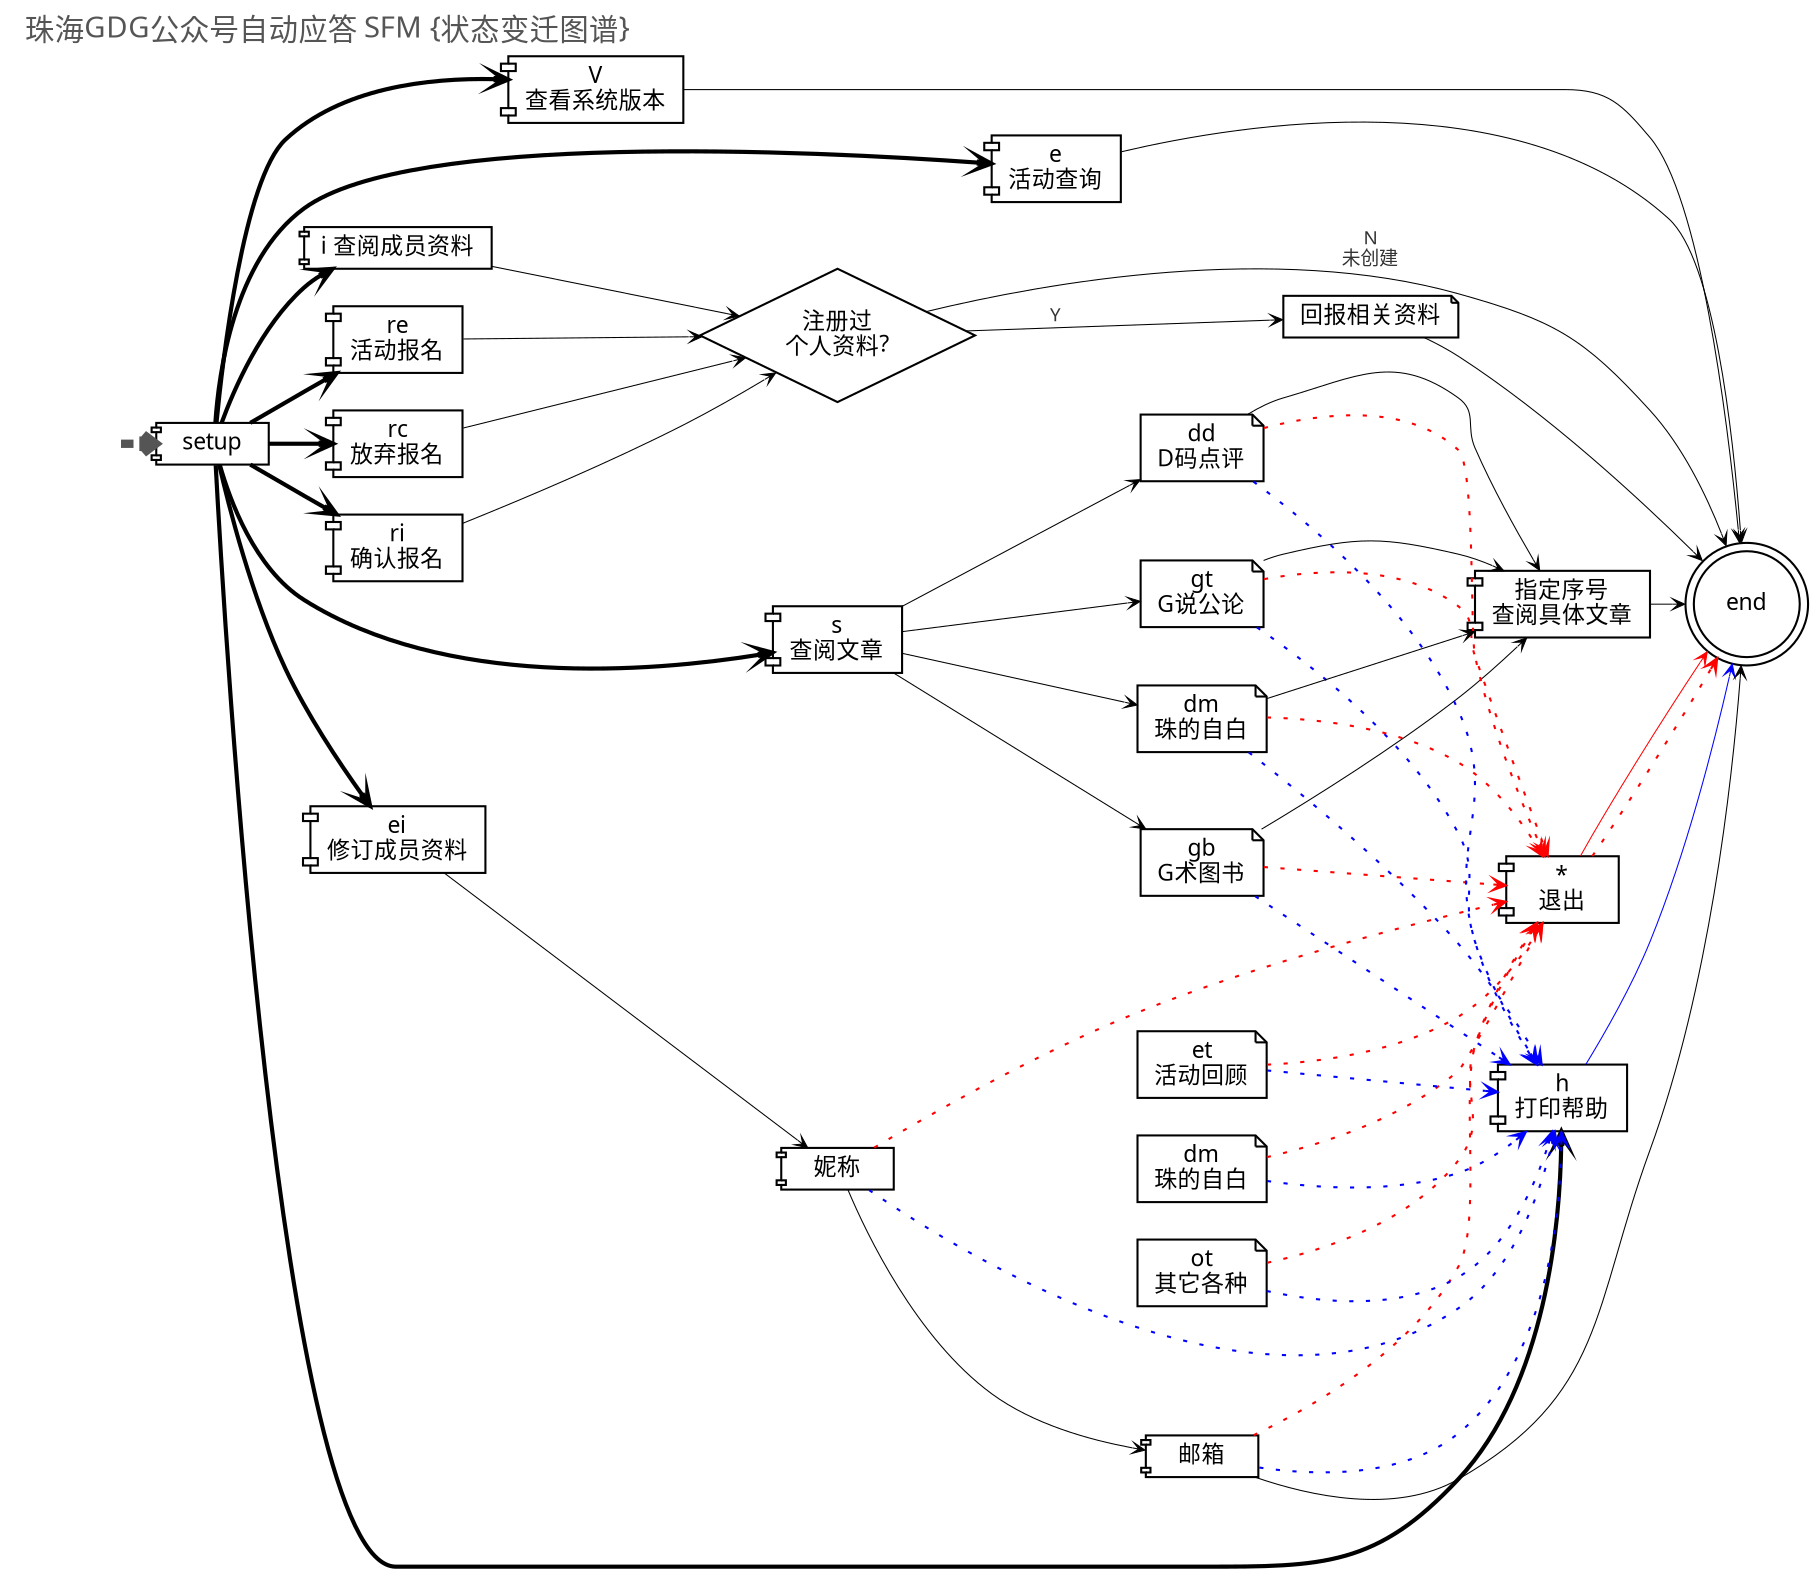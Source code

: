     /*生成命令:
$ dot -Tpng gdg_fsm_map.dot -o gdg_fsm_map.png
 -Tcmapx -o lb-crx-roles.map
全局设定::
    plaintext
    */

digraph G4gdg_fsm_map {
    /*全局设定*/
    graph [label="珠海GDG公众号自动应答 SFM {状态变迁图谱}"
        ,fontsize=14.0
        ,fontname="WenQuanYi Micro Hei"
        ,fontcolor="#555555"
        ,labeljust="l",labelloc="t",center=1
        ,ranksep=0.2,center=1,ratio=compress
        ,rankdir=LR
        ];

    node[fontsize=11.0,height=0.2
        ,fontname="WenQuanYi Micro Hei"
        ,shape=component 
        ];

    edge [fontsize=9.0,fontcolor="#333333"
        ,fontname="WenQuanYi Micro Hei"
        ,arrowsize=0.6,arrowhead=vee,arrowtail=none
        ,style="setlinewidth(0.5)"
        ];
/*
    src [label="源码",shape=ellipse,style="filled,dashed,setlinewidth(5)"
        ,color="#333333",fillcolor=dimgray
        ,URL="http://code.google.com/p/zoomquiet/source/browse/dot/obp/csdndr1-km.dot?repo=tangle"];
    /*图元声明
    start       [label="流程开始/结束",shape=point];
    end         [label="",shape=doublecircle,fillcolor=red];

    box         [label="实体/对象",shape=box];
    ellipse     [label="行动/节点",shape=ellipse];
    egg         [label="用户/人物",shape=egg];
    plaintext   [label="状态/属性",shape=plaintext,fillcolor=whitesmoke];
    diamond     [label="判别",shape=diamond];
    note        [label="注释",shape=note];
    tab         [label="目录/模块",shape=tab];
    db          [label="数据库",shape=box3d];
    component   [label="主机/组件",shape=component];
  ,style="rounded,dotted"];
    CONFIRM_REG [label="ce 确认参加活动",shape=component];
*/

    start       [label="",shape=plaintext];
    setup       [label="setup",shape=component];
    end         [label="end",shape=doublecircle];

    HELP [label="h\n打印帮助",shape=component];
    VERSION [label="V\n查看系统版本",shape=component];

    CANCEL [label="*\n退出",shape=component];

    EVENT [label="e\n活动查询",shape=component];
    REG_EVEN [label="re\n活动报名",shape=component];
    REG_CANCEL [label="rc\n放弃报名",shape=component];

    ECHO_INFO [label="回报相关资料",shape=note];

    INFO_REG [label="ri\n确认报名",shape=component];

    ME [label="i 查阅成员资料",shape=component];
        isINFO [label="注册过\n个人资料?",shape=diamond];
    ME_INFO [label="ei\n修订成员资料",shape=component];
        ME_ALIAS [label="妮称",shape=component];
        ME_EM [label="邮箱",shape=component];

    SEEK [label="s\n查阅文章",shape=component];
        GB [label="gb\nG术图书",shape=note];
        DD [label="dd\nD码点评",shape=note];
        GT [label="gt\nG说公论",shape=note];
        DM [label="dm\n珠的自白",shape=note];
        HD [label="dm\n珠的自白",shape=note];
        ET [label="et\n活动回顾",shape=note];
        OT [label="ot\n其它各种",shape=note];
            NO [label="指定序号\n查阅具体文章",shape=component];


    /*图例关系
    srvPUB->installer [label="2.0",style="dotted"];
            ME_EM->ME_CONFIRM;
    */
    start->setup [color="#555555",style="dashed,setlinewidth(4)"];
    
    setup->{EVENT REG_EVEN ME ME_INFO INFO_REG REG_CANCEL SEEK HELP VERSION} [style="setlinewidth(2)"];
        {INFO_REG REG_EVEN ME REG_CANCEL}->isINFO;
            isINFO->end [label="N\n未创建"];
            isINFO->ECHO_INFO [label="Y"];
        ME_INFO->ME_ALIAS->ME_EM;
        SEEK->{GB DD GT DM}->NO;
    {EVENT ME_EM NO ECHO_INFO VERSION}->end;

    {ME_ALIAS ME_EM GB DD GT DM HD ET OT}->CANCEL->end [color=red,style="dotted"];
        CANCEL->end [color=red];
    {ME_ALIAS ME_EM GB DD GT DM HD ET OT}->HELP [color=blue,style="dotted"];
        HELP->end [color=blue];




/*
    { rank=same; PUB    srvA srvB srvN; }
    { rank=same; DL     installer; }
    { rank=same; CHK    chker; }
    { rank=same; DONE   bkStore; }

    PUB[label="发布阶段",shape=plaintext];
    DL[label="下载阶段",shape=plaintext];
    CHK[label="检查阶段",shape=plaintext];
    DONE[label="完成阶段",shape=plaintext];
        PUB->DL->CHK->DONE;

        srvPUB->srvAC;
        srvA->srvB->srvN;
*/
    edge [style=invis];
}

